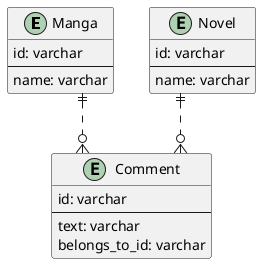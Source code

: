 @startuml
skinparam linetype ortho

' 漫画
entity Manga {
  id: varchar
  ---
  name: varchar
}

' 小説
entity Novel {
  id: varchar
  ---
  name: varchar
}

' コメント
entity Comment {
  id: varchar
  ---
  text: varchar
  belongs_to_id: varchar 
  ' (ここにはManga.Id、あるいはNovel.Idが入る)
}

Manga ||..o{ Comment
Novel ||..o{ Comment

@enduml